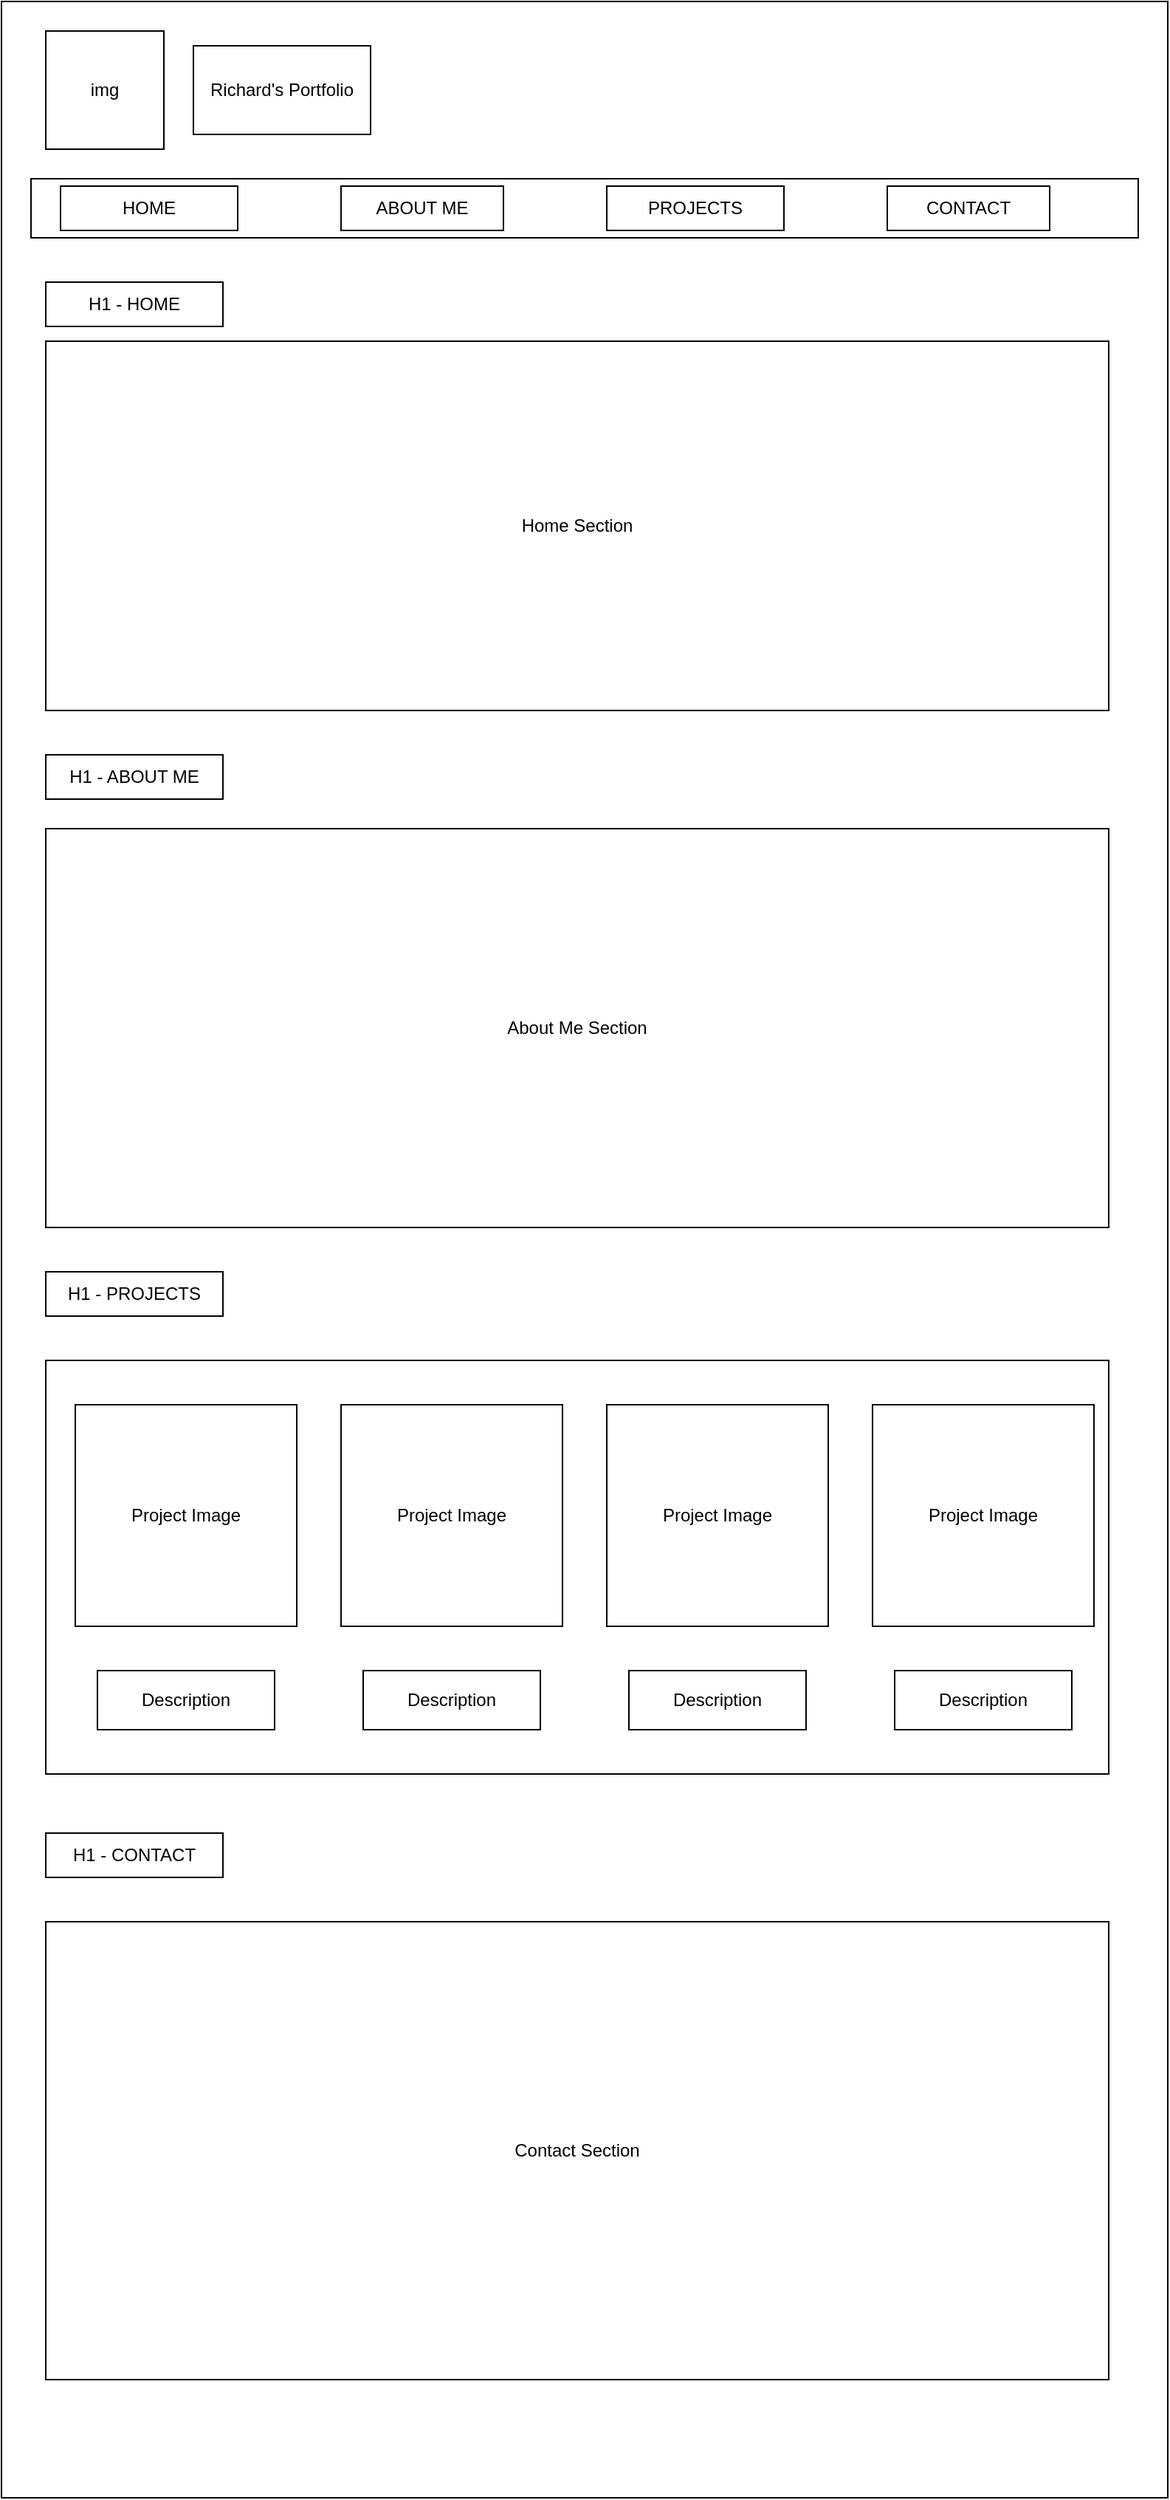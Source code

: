 <mxfile>
    <diagram id="8679HKGEofS9xa5vOIC_" name="Page-1">
        <mxGraphModel dx="1118" dy="828" grid="1" gridSize="10" guides="1" tooltips="1" connect="1" arrows="1" fold="1" page="1" pageScale="1" pageWidth="850" pageHeight="1100" math="0" shadow="0">
            <root>
                <mxCell id="0"/>
                <mxCell id="1" parent="0"/>
                <mxCell id="3" value="" style="rounded=0;whiteSpace=wrap;html=1;" vertex="1" parent="1">
                    <mxGeometry x="30" y="30" width="790" height="1690" as="geometry"/>
                </mxCell>
                <mxCell id="4" value="Richard's Portfolio" style="rounded=0;whiteSpace=wrap;html=1;" vertex="1" parent="1">
                    <mxGeometry x="160" y="60" width="120" height="60" as="geometry"/>
                </mxCell>
                <mxCell id="5" value="img" style="whiteSpace=wrap;html=1;aspect=fixed;" vertex="1" parent="1">
                    <mxGeometry x="60" y="50" width="80" height="80" as="geometry"/>
                </mxCell>
                <mxCell id="6" value="" style="rounded=0;whiteSpace=wrap;html=1;" vertex="1" parent="1">
                    <mxGeometry x="50" y="150" width="750" height="40" as="geometry"/>
                </mxCell>
                <mxCell id="7" value="HOME" style="rounded=0;whiteSpace=wrap;html=1;" vertex="1" parent="1">
                    <mxGeometry x="70" y="155" width="120" height="30" as="geometry"/>
                </mxCell>
                <mxCell id="8" value="ABOUT ME" style="rounded=0;whiteSpace=wrap;html=1;" vertex="1" parent="1">
                    <mxGeometry x="260" y="155" width="110" height="30" as="geometry"/>
                </mxCell>
                <mxCell id="9" value="CONTACT" style="rounded=0;whiteSpace=wrap;html=1;" vertex="1" parent="1">
                    <mxGeometry x="630" y="155" width="110" height="30" as="geometry"/>
                </mxCell>
                <mxCell id="10" value="PROJECTS" style="rounded=0;whiteSpace=wrap;html=1;" vertex="1" parent="1">
                    <mxGeometry x="440" y="155" width="120" height="30" as="geometry"/>
                </mxCell>
                <mxCell id="12" value="Home Section" style="rounded=0;whiteSpace=wrap;html=1;" vertex="1" parent="1">
                    <mxGeometry x="60" y="260" width="720" height="250" as="geometry"/>
                </mxCell>
                <mxCell id="13" value="H1 - HOME" style="rounded=0;whiteSpace=wrap;html=1;" vertex="1" parent="1">
                    <mxGeometry x="60" y="220" width="120" height="30" as="geometry"/>
                </mxCell>
                <mxCell id="14" value="H1 - ABOUT ME" style="rounded=0;whiteSpace=wrap;html=1;" vertex="1" parent="1">
                    <mxGeometry x="60" y="540" width="120" height="30" as="geometry"/>
                </mxCell>
                <mxCell id="15" value="About Me Section" style="rounded=0;whiteSpace=wrap;html=1;" vertex="1" parent="1">
                    <mxGeometry x="60" y="590" width="720" height="270" as="geometry"/>
                </mxCell>
                <mxCell id="16" value="H1 - PROJECTS" style="rounded=0;whiteSpace=wrap;html=1;" vertex="1" parent="1">
                    <mxGeometry x="60" y="890" width="120" height="30" as="geometry"/>
                </mxCell>
                <mxCell id="17" value="" style="rounded=0;whiteSpace=wrap;html=1;" vertex="1" parent="1">
                    <mxGeometry x="60" y="950" width="720" height="280" as="geometry"/>
                </mxCell>
                <mxCell id="18" value="Project Image" style="whiteSpace=wrap;html=1;aspect=fixed;" vertex="1" parent="1">
                    <mxGeometry x="80" y="980" width="150" height="150" as="geometry"/>
                </mxCell>
                <mxCell id="19" value="Project Image" style="whiteSpace=wrap;html=1;aspect=fixed;" vertex="1" parent="1">
                    <mxGeometry x="260" y="980" width="150" height="150" as="geometry"/>
                </mxCell>
                <mxCell id="20" value="Project Image" style="whiteSpace=wrap;html=1;aspect=fixed;" vertex="1" parent="1">
                    <mxGeometry x="440" y="980" width="150" height="150" as="geometry"/>
                </mxCell>
                <mxCell id="21" value="Project Image" style="whiteSpace=wrap;html=1;aspect=fixed;" vertex="1" parent="1">
                    <mxGeometry x="620" y="980" width="150" height="150" as="geometry"/>
                </mxCell>
                <mxCell id="22" value="Description" style="rounded=0;whiteSpace=wrap;html=1;" vertex="1" parent="1">
                    <mxGeometry x="95" y="1160" width="120" height="40" as="geometry"/>
                </mxCell>
                <mxCell id="23" value="Description" style="rounded=0;whiteSpace=wrap;html=1;" vertex="1" parent="1">
                    <mxGeometry x="275" y="1160" width="120" height="40" as="geometry"/>
                </mxCell>
                <mxCell id="24" value="Description" style="rounded=0;whiteSpace=wrap;html=1;" vertex="1" parent="1">
                    <mxGeometry x="455" y="1160" width="120" height="40" as="geometry"/>
                </mxCell>
                <mxCell id="25" value="Description" style="rounded=0;whiteSpace=wrap;html=1;" vertex="1" parent="1">
                    <mxGeometry x="635" y="1160" width="120" height="40" as="geometry"/>
                </mxCell>
                <mxCell id="26" value="H1 - CONTACT" style="rounded=0;whiteSpace=wrap;html=1;" vertex="1" parent="1">
                    <mxGeometry x="60" y="1270" width="120" height="30" as="geometry"/>
                </mxCell>
                <mxCell id="27" value="Contact Section" style="rounded=0;whiteSpace=wrap;html=1;" vertex="1" parent="1">
                    <mxGeometry x="60" y="1330" width="720" height="310" as="geometry"/>
                </mxCell>
            </root>
        </mxGraphModel>
    </diagram>
</mxfile>